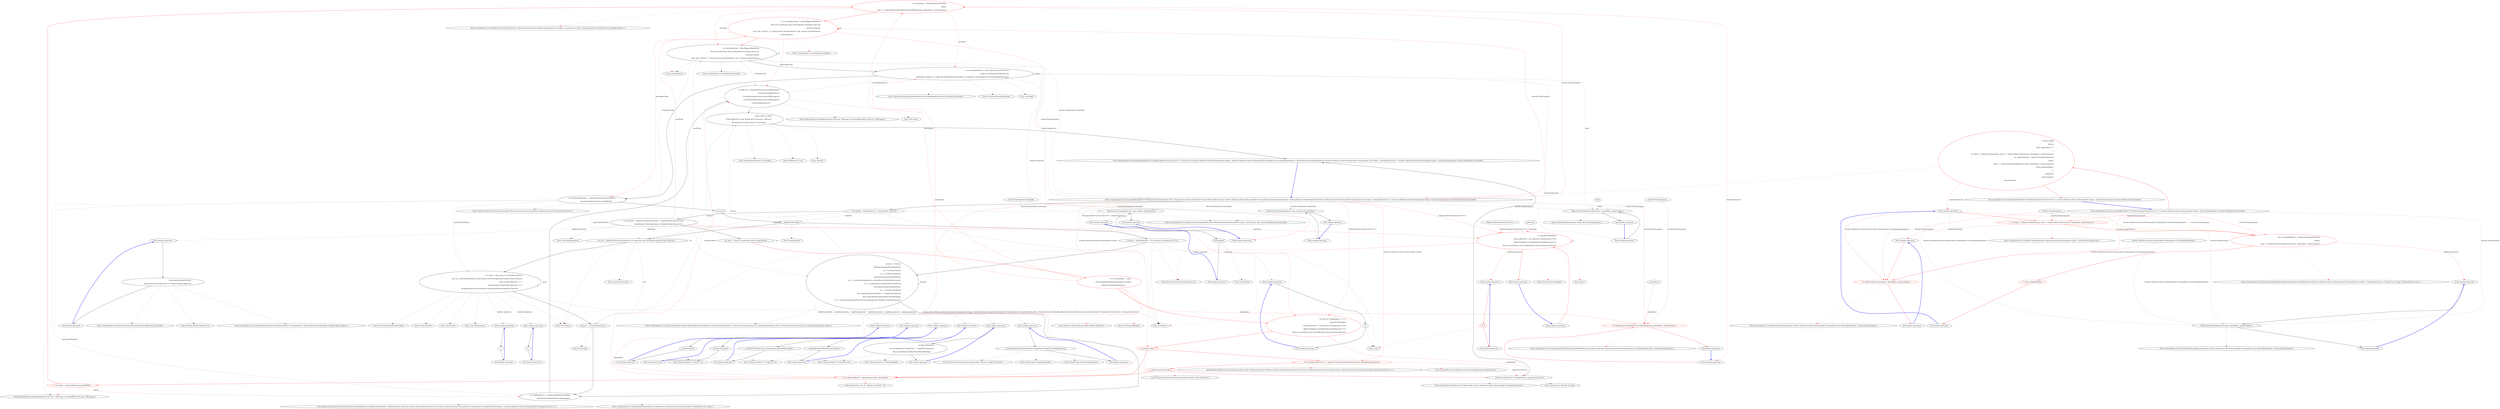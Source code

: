 digraph  {
m1_57 [cluster="CommandLine.Core.TokenPartitioner.Partition(System.Collections.Generic.IEnumerable<CommandLine.Core.Token>, System.Func<string, CSharpx.Maybe<CommandLine.Core.TypeDescriptor>>)", file="Program.cs", label="Entry CommandLine.Core.TokenPartitioner.Partition(System.Collections.Generic.IEnumerable<CommandLine.Core.Token>, System.Func<string, CSharpx.Maybe<CommandLine.Core.TypeDescriptor>>)", span="12-12"];
m1_48 [cluster="Unk.ThrowingValidate", file="Program.cs", label="Entry Unk.ThrowingValidate", span=""];
m1_67 [cluster="T.SetProperties<T>(System.Collections.Generic.IEnumerable<CommandLine.Core.SpecificationProperty>, System.Func<CommandLine.Core.SpecificationProperty, bool>, System.Func<CommandLine.Core.SpecificationProperty, object>)", file="Program.cs", label="Entry T.SetProperties<T>(System.Collections.Generic.IEnumerable<CommandLine.Core.SpecificationProperty>, System.Func<CommandLine.Core.SpecificationProperty, bool>, System.Func<CommandLine.Core.SpecificationProperty, object>)", span="71-71"];
m1_80 [cluster="NotParsed<T>.cstr", file="Program.cs", label="Entry NotParsed<T>.cstr", span=""];
m1_115 [cluster="string.MatchName(string, string, System.StringComparer)", file="Program.cs", label="Entry string.MatchName(string, string, System.StringComparer)", span="8-8"];
m1_53 [cluster="CommandLine.NotParsed<T>.NotParsed(T, System.Collections.Generic.IEnumerable<CommandLine.Error>)", file="Program.cs", label="Entry CommandLine.NotParsed<T>.NotParsed(T, System.Collections.Generic.IEnumerable<CommandLine.Error>)", span="142-142"];
m1_3 [cluster="CommandLine.Core.InstanceBuilder.Build<T>(CSharpx.Maybe<System.Func<T>>, System.Func<System.Collections.Generic.IEnumerable<string>, System.Collections.Generic.IEnumerable<CommandLine.Core.OptionSpecification>, RailwaySharp.ErrorHandling.Result<System.Collections.Generic.IEnumerable<CommandLine.Core.Token>, CommandLine.Error>>, System.Collections.Generic.IEnumerable<string>, System.StringComparer, System.Globalization.CultureInfo)", file="Program.cs", label="Entry CommandLine.Core.InstanceBuilder.Build<T>(CSharpx.Maybe<System.Func<T>>, System.Func<System.Collections.Generic.IEnumerable<string>, System.Collections.Generic.IEnumerable<CommandLine.Core.OptionSpecification>, RailwaySharp.ErrorHandling.Result<System.Collections.Generic.IEnumerable<CommandLine.Core.Token>, CommandLine.Error>>, System.Collections.Generic.IEnumerable<string>, System.StringComparer, System.Globalization.CultureInfo)", span="35-35"];
m1_19 [cluster="CommandLine.Core.InstanceBuilder.Build<T>(CSharpx.Maybe<System.Func<T>>, System.Func<System.Collections.Generic.IEnumerable<string>, System.Collections.Generic.IEnumerable<CommandLine.Core.OptionSpecification>, RailwaySharp.ErrorHandling.Result<System.Collections.Generic.IEnumerable<CommandLine.Core.Token>, CommandLine.Error>>, System.Collections.Generic.IEnumerable<string>, System.StringComparer, System.Globalization.CultureInfo)", file="Program.cs", label="var typeInfo = factory.Return(f => f().GetType(), typeof(T))", span="42-42"];
m1_23 [cluster="CommandLine.Core.InstanceBuilder.Build<T>(CSharpx.Maybe<System.Func<T>>, System.Func<System.Collections.Generic.IEnumerable<string>, System.Collections.Generic.IEnumerable<CommandLine.Core.OptionSpecification>, RailwaySharp.ErrorHandling.Result<System.Collections.Generic.IEnumerable<CommandLine.Core.Token>, CommandLine.Error>>, System.Collections.Generic.IEnumerable<string>, System.StringComparer, System.Globalization.CultureInfo)", color=red, community=0, file="Program.cs", label="14: Func<T> makeDefault = () =>\r\n                typeof(T).IsMutable()\r\n                    ? factory.Return(f => f(), Activator.CreateInstance<T>())\r\n                    : ReflectionHelper.CreateDefaultImmutableInstance<T>(\r\n                        (from p in specProps select p.Specification.ConversionType).ToArray())", span="53-57"];
m1_24 [cluster="CommandLine.Core.InstanceBuilder.Build<T>(CSharpx.Maybe<System.Func<T>>, System.Func<System.Collections.Generic.IEnumerable<string>, System.Collections.Generic.IEnumerable<CommandLine.Core.OptionSpecification>, RailwaySharp.ErrorHandling.Result<System.Collections.Generic.IEnumerable<CommandLine.Core.Token>, CommandLine.Error>>, System.Collections.Generic.IEnumerable<string>, System.StringComparer, System.Globalization.CultureInfo)", color=red, community=0, file="Program.cs", label="2: arguments.Any()", span="59-59"];
m1_25 [cluster="CommandLine.Core.InstanceBuilder.Build<T>(CSharpx.Maybe<System.Func<T>>, System.Func<System.Collections.Generic.IEnumerable<string>, System.Collections.Generic.IEnumerable<CommandLine.Core.OptionSpecification>, RailwaySharp.ErrorHandling.Result<System.Collections.Generic.IEnumerable<CommandLine.Core.Token>, CommandLine.Error>>, System.Collections.Generic.IEnumerable<string>, System.StringComparer, System.Globalization.CultureInfo)", color=red, community=0, file="Program.cs", label="19: var preprocessorErrors = arguments.Preprocess(PreprocessorGuards.Lookup(nameComparer))", span="61-61"];
m1_28 [cluster="CommandLine.Core.InstanceBuilder.Build<T>(CSharpx.Maybe<System.Func<T>>, System.Func<System.Collections.Generic.IEnumerable<string>, System.Collections.Generic.IEnumerable<CommandLine.Core.OptionSpecification>, RailwaySharp.ErrorHandling.Result<System.Collections.Generic.IEnumerable<CommandLine.Core.Token>, CommandLine.Error>>, System.Collections.Generic.IEnumerable<string>, System.StringComparer, System.Globalization.CultureInfo)", color=red, community=0, file="Program.cs", label="2: var tokenizerResult = tokenizer(arguments, optionSpecs)", span="68-68"];
m1_30 [cluster="CommandLine.Core.InstanceBuilder.Build<T>(CSharpx.Maybe<System.Func<T>>, System.Func<System.Collections.Generic.IEnumerable<string>, System.Collections.Generic.IEnumerable<CommandLine.Core.OptionSpecification>, RailwaySharp.ErrorHandling.Result<System.Collections.Generic.IEnumerable<CommandLine.Core.Token>, CommandLine.Error>>, System.Collections.Generic.IEnumerable<string>, System.StringComparer, System.Globalization.CultureInfo)", color=red, community=0, file="Program.cs", label="5: var partitions = TokenPartitioner.Partition(\r\n                tokens,\r\n                name => TypeLookup.FindTypeDescriptorAndSibling(name, optionSpecs, nameComparer))", span="72-74"];
m1_31 [cluster="CommandLine.Core.InstanceBuilder.Build<T>(CSharpx.Maybe<System.Func<T>>, System.Func<System.Collections.Generic.IEnumerable<string>, System.Collections.Generic.IEnumerable<CommandLine.Core.OptionSpecification>, RailwaySharp.ErrorHandling.Result<System.Collections.Generic.IEnumerable<CommandLine.Core.Token>, CommandLine.Error>>, System.Collections.Generic.IEnumerable<string>, System.StringComparer, System.Globalization.CultureInfo)", color=red, community=0, file="Program.cs", label="2: var optionSpecProps = OptionMapper.MapValues(\r\n                (from pt in specProps where pt.Specification.IsOption() select pt),\r\n                partitions.Options,\r\n                (vals, type, isScalar) => TypeConverter.ChangeType(vals, type, isScalar, parsingCulture),\r\n                nameComparer)", span="76-80"];
m1_32 [cluster="CommandLine.Core.InstanceBuilder.Build<T>(CSharpx.Maybe<System.Func<T>>, System.Func<System.Collections.Generic.IEnumerable<string>, System.Collections.Generic.IEnumerable<CommandLine.Core.OptionSpecification>, RailwaySharp.ErrorHandling.Result<System.Collections.Generic.IEnumerable<CommandLine.Core.Token>, CommandLine.Error>>, System.Collections.Generic.IEnumerable<string>, System.StringComparer, System.Globalization.CultureInfo)", file="Program.cs", label="var valueSpecProps = ValueMapper.MapValues(\r\n                (from pt in specProps where pt.Specification.IsValue() select pt),\r\n                    partitions.Values,\r\n                (vals, type, isScalar) => TypeConverter.ChangeType(vals, type, isScalar, parsingCulture))", span="82-85"];
m1_33 [cluster="CommandLine.Core.InstanceBuilder.Build<T>(CSharpx.Maybe<System.Func<T>>, System.Func<System.Collections.Generic.IEnumerable<string>, System.Collections.Generic.IEnumerable<CommandLine.Core.OptionSpecification>, RailwaySharp.ErrorHandling.Result<System.Collections.Generic.IEnumerable<CommandLine.Core.Token>, CommandLine.Error>>, System.Collections.Generic.IEnumerable<string>, System.StringComparer, System.Globalization.CultureInfo)", file="Program.cs", label="var missingValueErrors = from token in partitions.Errors\r\n                                     select new MissingValueOptionError(\r\n                                         optionSpecs.Single(o => token.Text.MatchName(o.ShortName, o.LongName, nameComparer)).FromOptionSpecification())", span="87-89"];
m1_37 [cluster="CommandLine.Core.InstanceBuilder.Build<T>(CSharpx.Maybe<System.Func<T>>, System.Func<System.Collections.Generic.IEnumerable<string>, System.Collections.Generic.IEnumerable<CommandLine.Core.OptionSpecification>, RailwaySharp.ErrorHandling.Result<System.Collections.Generic.IEnumerable<CommandLine.Core.Token>, CommandLine.Error>>, System.Collections.Generic.IEnumerable<string>, System.StringComparer, System.Globalization.CultureInfo)", file="Program.cs", label="instance = factory.Return(f => f(), Activator.CreateInstance<T>())", span="97-97"];
m1_20 [cluster="CommandLine.Core.InstanceBuilder.Build<T>(CSharpx.Maybe<System.Func<T>>, System.Func<System.Collections.Generic.IEnumerable<string>, System.Collections.Generic.IEnumerable<CommandLine.Core.OptionSpecification>, RailwaySharp.ErrorHandling.Result<System.Collections.Generic.IEnumerable<CommandLine.Core.Token>, CommandLine.Error>>, System.Collections.Generic.IEnumerable<string>, System.StringComparer, System.Globalization.CultureInfo)", file="Program.cs", label="var specProps = typeInfo.GetSpecifications(pi => SpecificationProperty.Create(\r\n                    Specification.FromProperty(pi), pi, Maybe.Nothing<object>()))", span="44-45"];
m1_36 [cluster="CommandLine.Core.InstanceBuilder.Build<T>(CSharpx.Maybe<System.Func<T>>, System.Func<System.Collections.Generic.IEnumerable<string>, System.Collections.Generic.IEnumerable<CommandLine.Core.OptionSpecification>, RailwaySharp.ErrorHandling.Result<System.Collections.Generic.IEnumerable<CommandLine.Core.Token>, CommandLine.Error>>, System.Collections.Generic.IEnumerable<string>, System.StringComparer, System.Globalization.CultureInfo)", file="Program.cs", label="typeInfo.IsMutable()", span="95-95"];
m1_39 [cluster="CommandLine.Core.InstanceBuilder.Build<T>(CSharpx.Maybe<System.Func<T>>, System.Func<System.Collections.Generic.IEnumerable<string>, System.Collections.Generic.IEnumerable<CommandLine.Core.OptionSpecification>, RailwaySharp.ErrorHandling.Result<System.Collections.Generic.IEnumerable<CommandLine.Core.Token>, CommandLine.Error>>, System.Collections.Generic.IEnumerable<string>, System.StringComparer, System.Globalization.CultureInfo)", file="Program.cs", label="var ctor = typeInfo.GetConstructor((from sp in specProps select sp.Property.PropertyType).ToArray())", span="113-113"];
m1_21 [cluster="CommandLine.Core.InstanceBuilder.Build<T>(CSharpx.Maybe<System.Func<T>>, System.Func<System.Collections.Generic.IEnumerable<string>, System.Collections.Generic.IEnumerable<CommandLine.Core.OptionSpecification>, RailwaySharp.ErrorHandling.Result<System.Collections.Generic.IEnumerable<CommandLine.Core.Token>, CommandLine.Error>>, System.Collections.Generic.IEnumerable<string>, System.StringComparer, System.Globalization.CultureInfo)", file="Program.cs", label="var specs = from pt in specProps select pt.Specification", span="47-47"];
m1_22 [cluster="CommandLine.Core.InstanceBuilder.Build<T>(CSharpx.Maybe<System.Func<T>>, System.Func<System.Collections.Generic.IEnumerable<string>, System.Collections.Generic.IEnumerable<CommandLine.Core.OptionSpecification>, RailwaySharp.ErrorHandling.Result<System.Collections.Generic.IEnumerable<CommandLine.Core.Token>, CommandLine.Error>>, System.Collections.Generic.IEnumerable<string>, System.StringComparer, System.Globalization.CultureInfo)", color=red, community=0, file="Program.cs", label="0: var optionSpecs = specs\r\n                .ThrowingValidate(SpecificationGuards.Lookup)\r\n                .OfType<OptionSpecification>()", span="49-51"];
m1_27 [cluster="CommandLine.Core.InstanceBuilder.Build<T>(CSharpx.Maybe<System.Func<T>>, System.Func<System.Collections.Generic.IEnumerable<string>, System.Collections.Generic.IEnumerable<CommandLine.Core.OptionSpecification>, RailwaySharp.ErrorHandling.Result<System.Collections.Generic.IEnumerable<CommandLine.Core.Token>, CommandLine.Error>>, System.Collections.Generic.IEnumerable<string>, System.StringComparer, System.Globalization.CultureInfo)", file="Program.cs", label="return new NotParsed<T>(makeDefault(), preprocessorErrors);", span="64-64"];
m1_26 [cluster="CommandLine.Core.InstanceBuilder.Build<T>(CSharpx.Maybe<System.Func<T>>, System.Func<System.Collections.Generic.IEnumerable<string>, System.Collections.Generic.IEnumerable<CommandLine.Core.OptionSpecification>, RailwaySharp.ErrorHandling.Result<System.Collections.Generic.IEnumerable<CommandLine.Core.Token>, CommandLine.Error>>, System.Collections.Generic.IEnumerable<string>, System.StringComparer, System.Globalization.CultureInfo)", color=red, community=0, file="Program.cs", label="2: preprocessorErrors.Any()", span="62-62"];
m1_29 [cluster="CommandLine.Core.InstanceBuilder.Build<T>(CSharpx.Maybe<System.Func<T>>, System.Func<System.Collections.Generic.IEnumerable<string>, System.Collections.Generic.IEnumerable<CommandLine.Core.OptionSpecification>, RailwaySharp.ErrorHandling.Result<System.Collections.Generic.IEnumerable<CommandLine.Core.Token>, CommandLine.Error>>, System.Collections.Generic.IEnumerable<string>, System.StringComparer, System.Globalization.CultureInfo)", color=red, community=0, file="Program.cs", label="3: var tokens = tokenizerResult.SucceededWith()", span="70-70"];
m1_43 [cluster="CommandLine.Core.InstanceBuilder.Build<T>(CSharpx.Maybe<System.Func<T>>, System.Func<System.Collections.Generic.IEnumerable<string>, System.Collections.Generic.IEnumerable<CommandLine.Core.OptionSpecification>, RailwaySharp.ErrorHandling.Result<System.Collections.Generic.IEnumerable<CommandLine.Core.Token>, CommandLine.Error>>, System.Collections.Generic.IEnumerable<string>, System.StringComparer, System.Globalization.CultureInfo)", file="Program.cs", label="var allErrors = tokenizerResult.SuccessfulMessages()\r\n                .Concat(missingValueErrors)\r\n                .Concat(optionSpecProps.SuccessfulMessages())\r\n                .Concat(valueSpecProps.SuccessfulMessages())\r\n                .Concat(validationErrors)", span="125-129"];
m1_42 [cluster="CommandLine.Core.InstanceBuilder.Build<T>(CSharpx.Maybe<System.Func<T>>, System.Func<System.Collections.Generic.IEnumerable<string>, System.Collections.Generic.IEnumerable<CommandLine.Core.OptionSpecification>, RailwaySharp.ErrorHandling.Result<System.Collections.Generic.IEnumerable<CommandLine.Core.Token>, CommandLine.Error>>, System.Collections.Generic.IEnumerable<string>, System.StringComparer, System.Globalization.CultureInfo)", file="Program.cs", label="var validationErrors = specPropsWithValue.Validate(\r\n                SpecificationPropertyRules.Lookup(tokens))", span="122-123"];
m1_34 [cluster="CommandLine.Core.InstanceBuilder.Build<T>(CSharpx.Maybe<System.Func<T>>, System.Func<System.Collections.Generic.IEnumerable<string>, System.Collections.Generic.IEnumerable<CommandLine.Core.OptionSpecification>, RailwaySharp.ErrorHandling.Result<System.Collections.Generic.IEnumerable<CommandLine.Core.Token>, CommandLine.Error>>, System.Collections.Generic.IEnumerable<string>, System.StringComparer, System.Globalization.CultureInfo)", file="Program.cs", label="var specPropsWithValue = optionSpecProps.SucceededWith()\r\n                .Concat(valueSpecProps.SucceededWith())", span="91-92"];
m1_35 [cluster="CommandLine.Core.InstanceBuilder.Build<T>(CSharpx.Maybe<System.Func<T>>, System.Func<System.Collections.Generic.IEnumerable<string>, System.Collections.Generic.IEnumerable<CommandLine.Core.OptionSpecification>, RailwaySharp.ErrorHandling.Result<System.Collections.Generic.IEnumerable<CommandLine.Core.Token>, CommandLine.Error>>, System.Collections.Generic.IEnumerable<string>, System.StringComparer, System.Globalization.CultureInfo)", file="Program.cs", label="T instance", span="94-94"];
m1_38 [cluster="CommandLine.Core.InstanceBuilder.Build<T>(CSharpx.Maybe<System.Func<T>>, System.Func<System.Collections.Generic.IEnumerable<string>, System.Collections.Generic.IEnumerable<CommandLine.Core.OptionSpecification>, RailwaySharp.ErrorHandling.Result<System.Collections.Generic.IEnumerable<CommandLine.Core.Token>, CommandLine.Error>>, System.Collections.Generic.IEnumerable<string>, System.StringComparer, System.Globalization.CultureInfo)", file="Program.cs", label="instance = instance\r\n                    .SetProperties(specPropsWithValue,\r\n                        sp => sp.Value.IsJust(),\r\n                        sp => sp.Value.FromJust())\r\n                    .SetProperties(specPropsWithValue,\r\n                        sp => sp.Value.IsNothing() && sp.Specification.DefaultValue.IsJust(),\r\n                        sp => sp.Specification.DefaultValue.FromJust())\r\n                    .SetProperties(specPropsWithValue,\r\n                        sp => sp.Value.IsNothing()\r\n                            && sp.Specification.TargetType == TargetType.Sequence\r\n                            && sp.Specification.DefaultValue.MatchNothing(),\r\n                        sp => sp.Property.PropertyType.GetGenericArguments().Single().CreateEmptyArray())", span="98-109"];
m1_40 [cluster="CommandLine.Core.InstanceBuilder.Build<T>(CSharpx.Maybe<System.Func<T>>, System.Func<System.Collections.Generic.IEnumerable<string>, System.Collections.Generic.IEnumerable<CommandLine.Core.OptionSpecification>, RailwaySharp.ErrorHandling.Result<System.Collections.Generic.IEnumerable<CommandLine.Core.Token>, CommandLine.Error>>, System.Collections.Generic.IEnumerable<string>, System.StringComparer, System.Globalization.CultureInfo)", file="Program.cs", label="var values = (from prms in ctor.GetParameters()\r\n                              join sp in specPropsWithValue on prms.Name.ToLower() equals sp.Property.Name.ToLower()\r\n                              select sp.Value.Return(v => v,\r\n                                    sp.Specification.DefaultValue.Return(d => d,\r\n                                        sp.Specification.ConversionType.CreateDefaultForImmutable()))).ToArray()", span="114-118"];
m1_41 [cluster="CommandLine.Core.InstanceBuilder.Build<T>(CSharpx.Maybe<System.Func<T>>, System.Func<System.Collections.Generic.IEnumerable<string>, System.Collections.Generic.IEnumerable<CommandLine.Core.OptionSpecification>, RailwaySharp.ErrorHandling.Result<System.Collections.Generic.IEnumerable<CommandLine.Core.Token>, CommandLine.Error>>, System.Collections.Generic.IEnumerable<string>, System.StringComparer, System.Globalization.CultureInfo)", file="Program.cs", label="instance = (T)ctor.Invoke(values)", span="119-119"];
m1_44 [cluster="CommandLine.Core.InstanceBuilder.Build<T>(CSharpx.Maybe<System.Func<T>>, System.Func<System.Collections.Generic.IEnumerable<string>, System.Collections.Generic.IEnumerable<CommandLine.Core.OptionSpecification>, RailwaySharp.ErrorHandling.Result<System.Collections.Generic.IEnumerable<CommandLine.Core.Token>, CommandLine.Error>>, System.Collections.Generic.IEnumerable<string>, System.StringComparer, System.Globalization.CultureInfo)", file="Program.cs", label="return allErrors.Any()\r\n                ? (ParserResult<T>)new NotParsed<T>(instance, allErrors)\r\n                : (ParserResult<T>)new Parsed<T>(instance);", span="131-133"];
m1_45 [cluster="CommandLine.Core.InstanceBuilder.Build<T>(CSharpx.Maybe<System.Func<T>>, System.Func<System.Collections.Generic.IEnumerable<string>, System.Collections.Generic.IEnumerable<CommandLine.Core.OptionSpecification>, RailwaySharp.ErrorHandling.Result<System.Collections.Generic.IEnumerable<CommandLine.Core.Token>, CommandLine.Error>>, System.Collections.Generic.IEnumerable<string>, System.StringComparer, System.Globalization.CultureInfo)", file="Program.cs", label="Exit CommandLine.Core.InstanceBuilder.Build<T>(CSharpx.Maybe<System.Func<T>>, System.Func<System.Collections.Generic.IEnumerable<string>, System.Collections.Generic.IEnumerable<CommandLine.Core.OptionSpecification>, RailwaySharp.ErrorHandling.Result<System.Collections.Generic.IEnumerable<CommandLine.Core.Token>, CommandLine.Error>>, System.Collections.Generic.IEnumerable<string>, System.StringComparer, System.Globalization.CultureInfo)", span="35-35"];
m1_86 [cluster="Unk.GetType", file="Program.cs", label="Entry Unk.GetType", span=""];
m1_70 [cluster="Unk.GetParameters", file="Program.cs", label="Entry Unk.GetParameters", span=""];
m1_108 [cluster="CommandLine.Core.TypeConverter.ChangeType(System.Collections.Generic.IEnumerable<string>, System.Type, bool, System.Globalization.CultureInfo)", file="Program.cs", label="Entry CommandLine.Core.TypeConverter.ChangeType(System.Collections.Generic.IEnumerable<string>, System.Type, bool, System.Globalization.CultureInfo)", span="13-13"];
m1_10 [cluster="CommandLine.Core.Tokenizer.ExplodeOptionList(RailwaySharp.ErrorHandling.Result<System.Collections.Generic.IEnumerable<CommandLine.Core.Token>, CommandLine.Error>, System.Func<string, CSharpx.Maybe<char>>)", file="Program.cs", label="Entry CommandLine.Core.Tokenizer.ExplodeOptionList(RailwaySharp.ErrorHandling.Result<System.Collections.Generic.IEnumerable<CommandLine.Core.Token>, CommandLine.Error>, System.Func<string, CSharpx.Maybe<char>>)", span="46-46"];
m1_97 [cluster="Unk.>", file="Program.cs", label="Entry Unk.>", span=""];
m1_79 [cluster="Unk.Any", file="Program.cs", label="Entry Unk.Any", span=""];
m1_18 [cluster="CommandLine.Core.NameLookup.HavingSeparator(string, System.Collections.Generic.IEnumerable<CommandLine.Core.OptionSpecification>, System.StringComparer)", file="Program.cs", label="Entry CommandLine.Core.NameLookup.HavingSeparator(string, System.Collections.Generic.IEnumerable<CommandLine.Core.OptionSpecification>, System.StringComparer)", span="16-16"];
m1_60 [cluster="CommandLine.Core.Specification.IsValue()", file="Program.cs", label="Entry CommandLine.Core.Specification.IsValue()", span="15-15"];
m1_76 [cluster="System.Collections.Generic.IEnumerable<CommandLine.Core.SpecificationProperty>.Validate(System.Collections.Generic.IEnumerable<System.Func<System.Collections.Generic.IEnumerable<CommandLine.Core.SpecificationProperty>, System.Collections.Generic.IEnumerable<CommandLine.Error>>>)", file="Program.cs", label="Entry System.Collections.Generic.IEnumerable<CommandLine.Core.SpecificationProperty>.Validate(System.Collections.Generic.IEnumerable<System.Func<System.Collections.Generic.IEnumerable<CommandLine.Core.SpecificationProperty>, System.Collections.Generic.IEnumerable<CommandLine.Error>>>)", span="40-40"];
m1_14 [cluster="CommandLine.Core.NameLookup.Contains(string, System.Collections.Generic.IEnumerable<CommandLine.Core.OptionSpecification>, System.StringComparer)", file="Program.cs", label="Entry CommandLine.Core.NameLookup.Contains(string, System.Collections.Generic.IEnumerable<CommandLine.Core.OptionSpecification>, System.StringComparer)", span="11-11"];
m1_69 [cluster="Unk.GetConstructor", file="Program.cs", label="Entry Unk.GetConstructor", span=""];
m1_62 [cluster="Unk.Single", file="Program.cs", label="Entry Unk.Single", span=""];
m1_74 [cluster="Unk.Invoke", file="Program.cs", label="Entry Unk.Invoke", span=""];
m1_50 [cluster="System.Collections.Generic.IEnumerable<TSource>.Any<TSource>()", file="Program.cs", label="Entry System.Collections.Generic.IEnumerable<TSource>.Any<TSource>()", span="0-0"];
m1_54 [cluster="System.Func<TResult>.Invoke()", file="Program.cs", label="Entry System.Func<TResult>.Invoke()", span="0-0"];
m1_75 [cluster="CommandLine.Core.SpecificationPropertyRules.Lookup(System.Collections.Generic.IEnumerable<CommandLine.Core.Token>)", file="Program.cs", label="Entry CommandLine.Core.SpecificationPropertyRules.Lookup(System.Collections.Generic.IEnumerable<CommandLine.Core.Token>)", span="12-12"];
m1_98 [cluster="lambda expression", file="Program.cs", label="Entry lambda expression", span="55-55"];
m1_5 [cluster="lambda expression", color=red, community=0, file="Program.cs", label="1: var tokens = Tokenizer.Tokenize(args, name => NameLookup.Contains(name, optionSpecs, nameComparer))", span="24-24"];
m1_12 [cluster="lambda expression", color=red, community=0, file="Program.cs", label="13: NameLookup.Contains(name, optionSpecs, nameComparer)", span="24-24"];
m1_6 [cluster="lambda expression", color=red, community=0, file="Program.cs", label="20: var explodedTokens = Tokenizer.ExplodeOptionList(\r\n                            tokens,\r\n                            name => NameLookup.HavingSeparator(name, optionSpecs, nameComparer))", span="25-27"];
m1_16 [cluster="lambda expression", file="Program.cs", label="NameLookup.HavingSeparator(name, optionSpecs, nameComparer)", span="27-27"];
m1_4 [cluster="lambda expression", file="Program.cs", label="Entry lambda expression", span="22-29"];
m1_11 [cluster="lambda expression", file="Program.cs", label="Entry lambda expression", span="24-24"];
m1_7 [cluster="lambda expression", color=red, community=0, file="Program.cs", label="1: return explodedTokens;", span="28-28"];
m1_15 [cluster="lambda expression", file="Program.cs", label="Entry lambda expression", span="27-27"];
m1_8 [cluster="lambda expression", file="Program.cs", label="Exit lambda expression", span="22-29"];
m1_13 [cluster="lambda expression", file="Program.cs", label="Exit lambda expression", span="24-24"];
m1_17 [cluster="lambda expression", file="Program.cs", label="Exit lambda expression", span="27-27"];
m1_94 [cluster="lambda expression", color=red, community=0, file="Program.cs", label="11: typeof(T).IsMutable()\r\n                    ? factory.Return(f => f(), Activator.CreateInstance<T>())\r\n                    : ReflectionHelper.CreateDefaultImmutableInstance<T>(\r\n                        (from p in specProps select p.Specification.ConversionType).ToArray())", span="54-57"];
m1_102 [cluster="lambda expression", color=red, community=0, file="Program.cs", label="14: TypeLookup.FindTypeDescriptorAndSibling(name, optionSpecs, nameComparer)", span="74-74"];
m1_106 [cluster="lambda expression", file="Program.cs", label="TypeConverter.ChangeType(vals, type, isScalar, parsingCulture)", span="79-79"];
m1_110 [cluster="lambda expression", file="Program.cs", label="TypeConverter.ChangeType(vals, type, isScalar, parsingCulture)", span="85-85"];
m1_113 [cluster="lambda expression", file="Program.cs", label="token.Text.MatchName(o.ShortName, o.LongName, nameComparer)", span="89-89"];
m1_82 [cluster="lambda expression", file="Program.cs", label="Entry lambda expression", span="42-42"];
m1_87 [cluster="lambda expression", file="Program.cs", label="Entry lambda expression", span="44-45"];
m1_101 [cluster="lambda expression", file="Program.cs", label="Entry lambda expression", span="74-74"];
m1_105 [cluster="lambda expression", file="Program.cs", label="Entry lambda expression", span="79-79"];
m1_109 [cluster="lambda expression", file="Program.cs", label="Entry lambda expression", span="85-85"];
m1_112 [cluster="lambda expression", file="Program.cs", label="Entry lambda expression", span="89-89"];
m1_116 [cluster="lambda expression", file="Program.cs", label="Entry lambda expression", span="97-97"];
m1_144 [cluster="lambda expression", file="Program.cs", label="Entry lambda expression", span="116-116"];
m1_147 [cluster="lambda expression", file="Program.cs", label="Entry lambda expression", span="117-117"];
m1_119 [cluster="lambda expression", file="Program.cs", label="Entry lambda expression", span="100-100"];
m1_123 [cluster="lambda expression", file="Program.cs", label="Entry lambda expression", span="101-101"];
m1_127 [cluster="lambda expression", file="Program.cs", label="Entry lambda expression", span="103-103"];
m1_131 [cluster="lambda expression", file="Program.cs", label="Entry lambda expression", span="104-104"];
m1_134 [cluster="lambda expression", file="Program.cs", label="Entry lambda expression", span="106-108"];
m1_138 [cluster="lambda expression", file="Program.cs", label="Entry lambda expression", span="109-109"];
m1_83 [cluster="lambda expression", file="Program.cs", label="f().GetType()", span="42-42"];
m1_84 [cluster="lambda expression", file="Program.cs", label="Exit lambda expression", span="42-42"];
m1_88 [cluster="lambda expression", file="Program.cs", label="SpecificationProperty.Create(\r\n                    Specification.FromProperty(pi), pi, Maybe.Nothing<object>())", span="44-45"];
m1_89 [cluster="lambda expression", file="Program.cs", label="Exit lambda expression", span="44-45"];
m1_93 [cluster="lambda expression", file="Program.cs", label="Entry lambda expression", span="53-57"];
m1_95 [cluster="lambda expression", file="Program.cs", label="Exit lambda expression", span="53-57"];
m1_99 [cluster="lambda expression", color=red, community=0, file="Program.cs", label="13: f()", span="55-55"];
m1_100 [cluster="lambda expression", file="Program.cs", label="Exit lambda expression", span="55-55"];
m1_103 [cluster="lambda expression", file="Program.cs", label="Exit lambda expression", span="74-74"];
m1_107 [cluster="lambda expression", file="Program.cs", label="Exit lambda expression", span="79-79"];
m1_111 [cluster="lambda expression", file="Program.cs", label="Exit lambda expression", span="85-85"];
m1_114 [cluster="lambda expression", file="Program.cs", label="Exit lambda expression", span="89-89"];
m1_117 [cluster="lambda expression", file="Program.cs", label="f()", span="97-97"];
m1_118 [cluster="lambda expression", file="Program.cs", label="Exit lambda expression", span="97-97"];
m1_120 [cluster="lambda expression", file="Program.cs", label="sp.Value.IsJust()", span="100-100"];
m1_121 [cluster="lambda expression", file="Program.cs", label="Exit lambda expression", span="100-100"];
m1_124 [cluster="lambda expression", file="Program.cs", label="sp.Value.FromJust()", span="101-101"];
m1_125 [cluster="lambda expression", file="Program.cs", label="Exit lambda expression", span="101-101"];
m1_128 [cluster="lambda expression", file="Program.cs", label="sp.Value.IsNothing() && sp.Specification.DefaultValue.IsJust()", span="103-103"];
m1_129 [cluster="lambda expression", file="Program.cs", label="Exit lambda expression", span="103-103"];
m1_132 [cluster="lambda expression", file="Program.cs", label="sp.Specification.DefaultValue.FromJust()", span="104-104"];
m1_133 [cluster="lambda expression", file="Program.cs", label="Exit lambda expression", span="104-104"];
m1_135 [cluster="lambda expression", file="Program.cs", label="sp.Value.IsNothing()\r\n                            && sp.Specification.TargetType == TargetType.Sequence\r\n                            && sp.Specification.DefaultValue.MatchNothing()", span="106-108"];
m1_136 [cluster="lambda expression", file="Program.cs", label="Exit lambda expression", span="106-108"];
m1_139 [cluster="lambda expression", file="Program.cs", label="sp.Property.PropertyType.GetGenericArguments().Single().CreateEmptyArray()", span="109-109"];
m1_140 [cluster="lambda expression", file="Program.cs", label="Exit lambda expression", span="109-109"];
m1_145 [cluster="lambda expression", file="Program.cs", label=v, span="116-116"];
m1_146 [cluster="lambda expression", file="Program.cs", label="Exit lambda expression", span="116-116"];
m1_148 [cluster="lambda expression", file="Program.cs", label=d, span="117-117"];
m1_149 [cluster="lambda expression", file="Program.cs", label="Exit lambda expression", span="117-117"];
m1_52 [cluster="System.Collections.Generic.IEnumerable<string>.Preprocess(System.Collections.Generic.IEnumerable<System.Func<System.Collections.Generic.IEnumerable<string>, System.Collections.Generic.IEnumerable<CommandLine.Error>>>)", file="Program.cs", label="Entry System.Collections.Generic.IEnumerable<string>.Preprocess(System.Collections.Generic.IEnumerable<System.Func<System.Collections.Generic.IEnumerable<string>, System.Collections.Generic.IEnumerable<CommandLine.Error>>>)", span="11-11"];
m1_61 [cluster="CommandLine.MissingValueOptionError.MissingValueOptionError(CommandLine.NameInfo)", file="Program.cs", label="Entry CommandLine.MissingValueOptionError.MissingValueOptionError(CommandLine.NameInfo)", span="269-269"];
m1_0 [cluster="CommandLine.Core.InstanceBuilder.Build<T>(CSharpx.Maybe<System.Func<T>>, System.Collections.Generic.IEnumerable<string>, System.StringComparer, System.Globalization.CultureInfo)", file="Program.cs", label="Entry CommandLine.Core.InstanceBuilder.Build<T>(CSharpx.Maybe<System.Func<T>>, System.Collections.Generic.IEnumerable<string>, System.StringComparer, System.Globalization.CultureInfo)", span="14-14"];
m1_1 [cluster="CommandLine.Core.InstanceBuilder.Build<T>(CSharpx.Maybe<System.Func<T>>, System.Collections.Generic.IEnumerable<string>, System.StringComparer, System.Globalization.CultureInfo)", color=red, community=0, file="Program.cs", label="9: return Build(\r\n                factory,\r\n                (args, optionSpecs) =>\r\n                    {\r\n                        var tokens = Tokenizer.Tokenize(args, name => NameLookup.Contains(name, optionSpecs, nameComparer));\r\n                        var explodedTokens = Tokenizer.ExplodeOptionList(\r\n                            tokens,\r\n                            name => NameLookup.HavingSeparator(name, optionSpecs, nameComparer));\r\n                        return explodedTokens;\r\n                    },\r\n                arguments,\r\n                nameComparer,\r\n                parsingCulture);", span="20-32"];
m1_2 [cluster="CommandLine.Core.InstanceBuilder.Build<T>(CSharpx.Maybe<System.Func<T>>, System.Collections.Generic.IEnumerable<string>, System.StringComparer, System.Globalization.CultureInfo)", file="Program.cs", label="Exit CommandLine.Core.InstanceBuilder.Build<T>(CSharpx.Maybe<System.Func<T>>, System.Collections.Generic.IEnumerable<string>, System.StringComparer, System.Globalization.CultureInfo)", span="14-14"];
m1_47 [cluster="Unk.GetSpecifications", file="Program.cs", label="Entry Unk.GetSpecifications", span=""];
m1_73 [cluster="Unk.CreateDefaultForImmutable", file="Program.cs", label="Entry Unk.CreateDefaultForImmutable", span=""];
m1_77 [cluster="RailwaySharp.ErrorHandling.Result<TSuccess, TMessage>.SuccessfulMessages<TSuccess, TMessage>()", file="Program.cs", label="Entry RailwaySharp.ErrorHandling.Result<TSuccess, TMessage>.SuccessfulMessages<TSuccess, TMessage>()", span="12-12"];
m1_78 [cluster="Unk.Concat", file="Program.cs", label="Entry Unk.Concat", span=""];
m1_81 [cluster="CommandLine.Parsed<T>.Parsed(T)", file="Program.cs", label="Entry CommandLine.Parsed<T>.Parsed(T)", span="72-72"];
m1_142 [cluster="System.Collections.Generic.IEnumerable<TSource>.Single<TSource>()", file="Program.cs", label="Entry System.Collections.Generic.IEnumerable<TSource>.Single<TSource>()", span="0-0"];
m1_143 [cluster="System.Type.CreateEmptyArray()", file="Program.cs", label="Entry System.Type.CreateEmptyArray()", span="114-114"];
m1_72 [cluster="string.ToLower()", file="Program.cs", label="Entry string.ToLower()", span="0-0"];
m1_141 [cluster="System.Type.GetGenericArguments()", file="Program.cs", label="Entry System.Type.GetGenericArguments()", span="0-0"];
m1_9 [cluster="CommandLine.Core.Tokenizer.Tokenize(System.Collections.Generic.IEnumerable<string>, System.Func<string, bool>)", file="Program.cs", label="Entry CommandLine.Core.Tokenizer.Tokenize(System.Collections.Generic.IEnumerable<string>, System.Func<string, bool>)", span="13-13"];
m1_46 [cluster="Unk.Return", file="Program.cs", label="Entry Unk.Return", span=""];
m1_90 [cluster="CommandLine.Core.Specification.FromProperty(System.Reflection.PropertyInfo)", file="Program.cs", label="Entry CommandLine.Core.Specification.FromProperty(System.Reflection.PropertyInfo)", span="105-105"];
m1_104 [cluster="CommandLine.Core.TypeLookup.FindTypeDescriptorAndSibling(string, System.Collections.Generic.IEnumerable<CommandLine.Core.OptionSpecification>, System.StringComparer)", file="Program.cs", label="Entry CommandLine.Core.TypeLookup.FindTypeDescriptorAndSibling(string, System.Collections.Generic.IEnumerable<CommandLine.Core.OptionSpecification>, System.StringComparer)", span="23-23"];
m1_85 [cluster="Unk.f", file="Program.cs", label="Entry Unk.f", span=""];
m1_66 [cluster="System.Activator.CreateInstance<T>()", file="Program.cs", label="Entry System.Activator.CreateInstance<T>()", span="0-0"];
m1_56 [cluster="RailwaySharp.ErrorHandling.Result<TSuccess, TMessage>.SucceededWith<TSuccess, TMessage>()", file="Program.cs", label="Entry RailwaySharp.ErrorHandling.Result<TSuccess, TMessage>.SucceededWith<TSuccess, TMessage>()", span="653-653"];
m1_58 [cluster="CommandLine.Core.Specification.IsOption()", file="Program.cs", label="Entry CommandLine.Core.Specification.IsOption()", span="10-10"];
m1_91 [cluster="CSharpx.Maybe.Nothing<T>()", file="Program.cs", label="Entry CSharpx.Maybe.Nothing<T>()", span="116-116"];
m1_126 [cluster="CSharpx.Maybe<T>.FromJust<T>()", file="Program.cs", label="Entry CSharpx.Maybe<T>.FromJust<T>()", span="342-342"];
m1_130 [cluster="CSharpx.Maybe<T>.IsNothing<T>()", file="Program.cs", label="Entry CSharpx.Maybe<T>.IsNothing<T>()", span="334-334"];
m1_137 [cluster="CSharpx.Maybe<T>.MatchNothing()", file="Program.cs", label="Entry CSharpx.Maybe<T>.MatchNothing()", span="57-57"];
m1_96 [cluster="System.Type.IsMutable()", file="Program.cs", label="Entry System.Type.IsMutable()", span="128-128"];
m1_92 [cluster="CommandLine.Core.SpecificationProperty.Create(CommandLine.Core.Specification, System.Reflection.PropertyInfo, CSharpx.Maybe<object>)", file="Program.cs", label="Entry CommandLine.Core.SpecificationProperty.Create(CommandLine.Core.Specification, System.Reflection.PropertyInfo, CSharpx.Maybe<object>)", span="21-21"];
m1_71 [cluster="Unk.ToLower", file="Program.cs", label="Entry Unk.ToLower", span=""];
m1_49 [cluster="System.Collections.IEnumerable.OfType<TResult>()", file="Program.cs", label="Entry System.Collections.IEnumerable.OfType<TResult>()", span="0-0"];
m1_51 [cluster="CommandLine.Core.PreprocessorGuards.Lookup(System.StringComparer)", file="Program.cs", label="Entry CommandLine.Core.PreprocessorGuards.Lookup(System.StringComparer)", span="11-11"];
m1_65 [cluster="Unk.IsMutable", file="Program.cs", label="Entry Unk.IsMutable", span=""];
m1_68 [cluster="Unk.ToArray", file="Program.cs", label="Entry Unk.ToArray", span=""];
m1_122 [cluster="CSharpx.Maybe<T>.IsJust<T>()", file="Program.cs", label="Entry CSharpx.Maybe<T>.IsJust<T>()", span="326-326"];
m1_63 [cluster="Unk.FromOptionSpecification", file="Program.cs", label="Entry Unk.FromOptionSpecification", span=""];
m1_55 [cluster="System.Func<T1, T2, TResult>.Invoke(T1, T2)", file="Program.cs", label="Entry System.Func<T1, T2, TResult>.Invoke(T1, T2)", span="0-0"];
m1_64 [cluster="System.Collections.Generic.IEnumerable<TSource>.Concat<TSource>(System.Collections.Generic.IEnumerable<TSource>)", file="Program.cs", label="Entry System.Collections.Generic.IEnumerable<TSource>.Concat<TSource>(System.Collections.Generic.IEnumerable<TSource>)", span="0-0"];
m1_59 [cluster="Unk.MapValues", file="Program.cs", label="Entry Unk.MapValues", span=""];
m1_150 [file="Program.cs", label="System.StringComparer", span=""];
m1_151 [file="Program.cs", label="System.Collections.Generic.IEnumerable<CommandLine.Core.OptionSpecification>", span=""];
m1_152 [file="Program.cs", label="CSharpx.Maybe<System.Func<T>>", span=""];
m1_153 [file="Program.cs", label=specProps, span=""];
m1_154 [file="Program.cs", label="System.StringComparer", span=""];
m1_155 [file="Program.cs", label=optionSpecs, span=""];
m1_156 [file="Program.cs", label="System.Globalization.CultureInfo", span=""];
m1_157 [file="Program.cs", label=token, span=""];
m1_3 -> m1_19  [key=0, style=solid];
m1_3 -> m1_23  [color=red, key=1, label="CSharpx.Maybe<System.Func<T>>", style=dashed];
m1_3 -> m1_94  [color=red, key=1, label="CSharpx.Maybe<System.Func<T>>", style=dashed];
m1_3 -> m1_24  [color=red, key=1, label="System.Collections.Generic.IEnumerable<string>", style=dashed];
m1_3 -> m1_25  [color=red, key=1, label="System.Collections.Generic.IEnumerable<string>", style=dashed];
m1_3 -> m1_28  [color=red, key=1, label="System.Func<System.Collections.Generic.IEnumerable<string>, System.Collections.Generic.IEnumerable<CommandLine.Core.OptionSpecification>, RailwaySharp.ErrorHandling.Result<System.Collections.Generic.IEnumerable<CommandLine.Core.Token>, CommandLine.Error>>", style=dashed];
m1_3 -> m1_30  [color=red, key=1, label="System.StringComparer", style=dashed];
m1_3 -> m1_102  [color=red, key=1, label="System.StringComparer", style=dashed];
m1_3 -> m1_31  [color=red, key=1, label="System.StringComparer", style=dashed];
m1_3 -> m1_106  [color=darkseagreen4, key=1, label="System.Globalization.CultureInfo", style=dashed];
m1_3 -> m1_32  [color=darkseagreen4, key=1, label="System.Globalization.CultureInfo", style=dashed];
m1_3 -> m1_110  [color=darkseagreen4, key=1, label="System.Globalization.CultureInfo", style=dashed];
m1_3 -> m1_33  [color=darkseagreen4, key=1, label="System.StringComparer", style=dashed];
m1_3 -> m1_113  [color=darkseagreen4, key=1, label="System.StringComparer", style=dashed];
m1_3 -> m1_37  [color=darkseagreen4, key=1, label="CSharpx.Maybe<System.Func<T>>", style=dashed];
m1_19 -> m1_20  [key=0, style=solid];
m1_19 -> m1_46  [key=2, style=dotted];
m1_19 -> m1_82  [color=darkseagreen4, key=1, label="lambda expression", style=dashed];
m1_19 -> m1_36  [color=darkseagreen4, key=1, label=typeInfo, style=dashed];
m1_19 -> m1_39  [color=darkseagreen4, key=1, label=typeInfo, style=dashed];
m1_23 -> m1_24  [color=red, key=0, style=solid];
m1_23 -> m1_27  [color=red, key=1, label=makeDefault, style=dashed];
m1_24 -> m1_25  [color=red, key=0, style=solid];
m1_24 -> m1_28  [color=red, key=0, style=solid];
m1_24 -> m1_50  [color=red, key=2, style=dotted];
m1_25 -> m1_26  [color=red, key=0, style=solid];
m1_25 -> m1_51  [color=red, key=2, style=dotted];
m1_25 -> m1_52  [color=red, key=2, style=dotted];
m1_25 -> m1_27  [color=red, key=1, label=preprocessorErrors, style=dashed];
m1_28 -> m1_29  [color=red, key=0, style=solid];
m1_28 -> m1_55  [color=red, key=2, style=dotted];
m1_28 -> m1_43  [color=red, key=1, label=tokenizerResult, style=dashed];
m1_30 -> m1_31  [color=red, key=0, style=solid];
m1_30 -> m1_57  [color=red, key=2, style=dotted];
m1_30 -> m1_101  [color=red, key=1, label="lambda expression", style=dashed];
m1_30 -> m1_32  [color=red, key=1, label=partitions, style=dashed];
m1_30 -> m1_33  [color=red, key=1, label=partitions, style=dashed];
m1_31 -> m1_32  [color=red, key=0, style=solid];
m1_31 -> m1_58  [color=red, key=2, style=dotted];
m1_31 -> m1_59  [color=red, key=2, style=dotted];
m1_31 -> m1_31  [color=red, key=1, label=pt, style=dashed];
m1_31 -> m1_105  [color=red, key=1, label="lambda expression", style=dashed];
m1_31 -> m1_34  [color=red, key=1, label=optionSpecProps, style=dashed];
m1_31 -> m1_43  [color=red, key=1, label=optionSpecProps, style=dashed];
m1_32 -> m1_33  [key=0, style=solid];
m1_32 -> m1_60  [key=2, style=dotted];
m1_32 -> m1_59  [key=2, style=dotted];
m1_32 -> m1_32  [color=darkseagreen4, key=1, label=pt, style=dashed];
m1_32 -> m1_109  [color=darkseagreen4, key=1, label="lambda expression", style=dashed];
m1_32 -> m1_34  [color=darkseagreen4, key=1, label=valueSpecProps, style=dashed];
m1_32 -> m1_43  [color=darkseagreen4, key=1, label=valueSpecProps, style=dashed];
m1_33 -> m1_34  [key=0, style=solid];
m1_33 -> m1_61  [key=2, style=dotted];
m1_33 -> m1_62  [key=2, style=dotted];
m1_33 -> m1_63  [key=2, style=dotted];
m1_33 -> m1_33  [color=darkseagreen4, key=1, label=token, style=dashed];
m1_33 -> m1_112  [color=darkseagreen4, key=1, label="lambda expression", style=dashed];
m1_33 -> m1_113  [color=darkseagreen4, key=1, label=token, style=dashed];
m1_33 -> m1_43  [color=darkseagreen4, key=1, label=missingValueErrors, style=dashed];
m1_37 -> m1_38  [key=0, style=solid];
m1_37 -> m1_66  [key=2, style=dotted];
m1_37 -> m1_46  [key=2, style=dotted];
m1_37 -> m1_116  [color=darkseagreen4, key=1, label="lambda expression", style=dashed];
m1_20 -> m1_21  [key=0, style=solid];
m1_20 -> m1_47  [key=2, style=dotted];
m1_20 -> m1_87  [color=darkseagreen4, key=1, label="lambda expression", style=dashed];
m1_20 -> m1_23  [color=red, key=1, label=specProps, style=dashed];
m1_20 -> m1_94  [color=red, key=1, label=specProps, style=dashed];
m1_20 -> m1_31  [color=red, key=1, label=specProps, style=dashed];
m1_20 -> m1_32  [color=darkseagreen4, key=1, label=specProps, style=dashed];
m1_20 -> m1_39  [color=darkseagreen4, key=1, label=specProps, style=dashed];
m1_36 -> m1_37  [key=0, style=solid];
m1_36 -> m1_39  [key=0, style=solid];
m1_36 -> m1_65  [key=2, style=dotted];
m1_39 -> m1_40  [key=0, style=solid];
m1_39 -> m1_68  [key=2, style=dotted];
m1_39 -> m1_69  [key=2, style=dotted];
m1_39 -> m1_39  [color=darkseagreen4, key=1, label=sp, style=dashed];
m1_39 -> m1_41  [color=darkseagreen4, key=1, label=ctor, style=dashed];
m1_21 -> m1_22  [color=red, key=0, style=solid];
m1_21 -> m1_21  [color=darkseagreen4, key=1, label=pt, style=dashed];
m1_22 -> m1_23  [color=red, key=0, style=solid];
m1_22 -> m1_48  [color=red, key=2, style=dotted];
m1_22 -> m1_49  [color=red, key=2, style=dotted];
m1_22 -> m1_28  [color=red, key=1, label=optionSpecs, style=dashed];
m1_22 -> m1_30  [color=red, key=1, label=optionSpecs, style=dashed];
m1_22 -> m1_102  [color=red, key=1, label=optionSpecs, style=dashed];
m1_22 -> m1_33  [color=red, key=1, label=optionSpecs, style=dashed];
m1_27 -> m1_45  [key=0, style=solid];
m1_27 -> m1_53  [key=2, style=dotted];
m1_27 -> m1_54  [key=2, style=dotted];
m1_26 -> m1_27  [color=red, key=0, style=solid];
m1_26 -> m1_28  [color=red, key=0, style=solid];
m1_26 -> m1_50  [color=red, key=2, style=dotted];
m1_29 -> m1_30  [color=red, key=0, style=solid];
m1_29 -> m1_56  [color=red, key=2, style=dotted];
m1_29 -> m1_42  [color=red, key=1, label=tokens, style=dashed];
m1_43 -> m1_44  [key=0, style=solid];
m1_43 -> m1_77  [key=2, style=dotted];
m1_43 -> m1_78  [key=2, style=dotted];
m1_42 -> m1_43  [key=0, style=solid];
m1_42 -> m1_75  [key=2, style=dotted];
m1_42 -> m1_76  [key=2, style=dotted];
m1_34 -> m1_35  [key=0, style=solid];
m1_34 -> m1_56  [key=2, style=dotted];
m1_34 -> m1_64  [key=2, style=dotted];
m1_34 -> m1_38  [color=darkseagreen4, key=1, label=specPropsWithValue, style=dashed];
m1_34 -> m1_40  [color=darkseagreen4, key=1, label=specPropsWithValue, style=dashed];
m1_34 -> m1_42  [color=darkseagreen4, key=1, label=specPropsWithValue, style=dashed];
m1_35 -> m1_36  [key=0, style=solid];
m1_38 -> m1_42  [key=0, style=solid];
m1_38 -> m1_67  [key=2, style=dotted];
m1_38 -> m1_38  [color=darkseagreen4, key=1, label=instance, style=dashed];
m1_38 -> m1_119  [color=darkseagreen4, key=1, label="lambda expression", style=dashed];
m1_38 -> m1_123  [color=darkseagreen4, key=1, label="lambda expression", style=dashed];
m1_38 -> m1_127  [color=darkseagreen4, key=1, label="lambda expression", style=dashed];
m1_38 -> m1_131  [color=darkseagreen4, key=1, label="lambda expression", style=dashed];
m1_38 -> m1_134  [color=darkseagreen4, key=1, label="lambda expression", style=dashed];
m1_38 -> m1_138  [color=darkseagreen4, key=1, label="lambda expression", style=dashed];
m1_38 -> m1_44  [color=darkseagreen4, key=1, label=instance, style=dashed];
m1_40 -> m1_41  [key=0, style=solid];
m1_40 -> m1_70  [key=2, style=dotted];
m1_40 -> m1_71  [key=2, style=dotted];
m1_40 -> m1_72  [key=2, style=dotted];
m1_40 -> m1_73  [key=2, style=dotted];
m1_40 -> m1_46  [key=2, style=dotted];
m1_40 -> m1_68  [key=2, style=dotted];
m1_40 -> m1_40  [color=darkseagreen4, key=1, label=prms, style=dashed];
m1_40 -> m1_144  [color=darkseagreen4, key=1, label="lambda expression", style=dashed];
m1_40 -> m1_147  [color=darkseagreen4, key=1, label="lambda expression", style=dashed];
m1_41 -> m1_42  [key=0, style=solid];
m1_41 -> m1_74  [key=2, style=dotted];
m1_41 -> m1_44  [color=darkseagreen4, key=1, label=instance, style=dashed];
m1_44 -> m1_45  [key=0, style=solid];
m1_44 -> m1_79  [key=2, style=dotted];
m1_44 -> m1_80  [key=2, style=dotted];
m1_44 -> m1_81  [key=2, style=dotted];
m1_45 -> m1_3  [color=blue, key=0, style=bold];
m1_98 -> m1_99  [color=red, key=0, style=solid];
m1_5 -> m1_6  [color=red, key=0, style=solid];
m1_5 -> m1_9  [color=red, key=2, style=dotted];
m1_5 -> m1_11  [color=red, key=1, label="lambda expression", style=dashed];
m1_12 -> m1_13  [color=red, key=0, style=solid];
m1_12 -> m1_14  [color=red, key=2, style=dotted];
m1_6 -> m1_7  [color=red, key=0, style=solid];
m1_6 -> m1_10  [color=red, key=2, style=dotted];
m1_6 -> m1_15  [color=red, key=1, label="lambda expression", style=dashed];
m1_16 -> m1_17  [key=0, style=solid];
m1_16 -> m1_18  [key=2, style=dotted];
m1_4 -> m1_5  [color=red, key=0, style=solid];
m1_4 -> m1_12  [color=red, key=1, label="System.Collections.Generic.IEnumerable<CommandLine.Core.OptionSpecification>", style=dashed];
m1_4 -> m1_6  [color=red, key=1, label="System.Collections.Generic.IEnumerable<CommandLine.Core.OptionSpecification>", style=dashed];
m1_4 -> m1_16  [color=darkseagreen4, key=1, label="System.Collections.Generic.IEnumerable<CommandLine.Core.OptionSpecification>", style=dashed];
m1_11 -> m1_12  [color=red, key=0, style=solid];
m1_7 -> m1_8  [color=red, key=0, style=solid];
m1_15 -> m1_16  [key=0, style=solid];
m1_8 -> m1_4  [color=blue, key=0, style=bold];
m1_13 -> m1_11  [color=blue, key=0, style=bold];
m1_17 -> m1_15  [color=blue, key=0, style=bold];
m1_94 -> m1_95  [color=red, key=0, style=solid];
m1_94 -> m1_96  [color=red, key=2, style=dotted];
m1_94 -> m1_66  [color=red, key=2, style=dotted];
m1_94 -> m1_46  [color=red, key=2, style=dotted];
m1_94 -> m1_68  [color=red, key=2, style=dotted];
m1_94 -> m1_97  [color=red, key=2, style=dotted];
m1_94 -> m1_98  [color=red, key=1, label="lambda expression", style=dashed];
m1_94 -> m1_94  [color=red, key=1, label=p, style=dashed];
m1_102 -> m1_103  [color=red, key=0, style=solid];
m1_102 -> m1_104  [color=red, key=2, style=dotted];
m1_106 -> m1_107  [key=0, style=solid];
m1_106 -> m1_108  [key=2, style=dotted];
m1_110 -> m1_111  [key=0, style=solid];
m1_110 -> m1_108  [key=2, style=dotted];
m1_113 -> m1_114  [key=0, style=solid];
m1_113 -> m1_115  [key=2, style=dotted];
m1_82 -> m1_83  [key=0, style=solid];
m1_87 -> m1_88  [key=0, style=solid];
m1_101 -> m1_102  [color=red, key=0, style=solid];
m1_105 -> m1_106  [key=0, style=solid];
m1_109 -> m1_110  [key=0, style=solid];
m1_112 -> m1_113  [key=0, style=solid];
m1_116 -> m1_117  [key=0, style=solid];
m1_144 -> m1_145  [key=0, style=solid];
m1_147 -> m1_148  [key=0, style=solid];
m1_119 -> m1_120  [key=0, style=solid];
m1_123 -> m1_124  [key=0, style=solid];
m1_127 -> m1_128  [key=0, style=solid];
m1_131 -> m1_132  [key=0, style=solid];
m1_134 -> m1_135  [key=0, style=solid];
m1_138 -> m1_139  [key=0, style=solid];
m1_83 -> m1_84  [key=0, style=solid];
m1_83 -> m1_85  [key=2, style=dotted];
m1_83 -> m1_86  [key=2, style=dotted];
m1_84 -> m1_82  [color=blue, key=0, style=bold];
m1_88 -> m1_89  [key=0, style=solid];
m1_88 -> m1_90  [key=2, style=dotted];
m1_88 -> m1_91  [key=2, style=dotted];
m1_88 -> m1_92  [key=2, style=dotted];
m1_89 -> m1_87  [color=blue, key=0, style=bold];
m1_93 -> m1_94  [color=red, key=0, style=solid];
m1_95 -> m1_93  [color=blue, key=0, style=bold];
m1_99 -> m1_100  [color=red, key=0, style=solid];
m1_99 -> m1_85  [color=red, key=2, style=dotted];
m1_100 -> m1_98  [color=blue, key=0, style=bold];
m1_103 -> m1_101  [color=blue, key=0, style=bold];
m1_107 -> m1_105  [color=blue, key=0, style=bold];
m1_111 -> m1_109  [color=blue, key=0, style=bold];
m1_114 -> m1_112  [color=blue, key=0, style=bold];
m1_117 -> m1_118  [key=0, style=solid];
m1_117 -> m1_85  [key=2, style=dotted];
m1_118 -> m1_116  [color=blue, key=0, style=bold];
m1_120 -> m1_121  [key=0, style=solid];
m1_120 -> m1_122  [key=2, style=dotted];
m1_121 -> m1_119  [color=blue, key=0, style=bold];
m1_124 -> m1_125  [key=0, style=solid];
m1_124 -> m1_126  [key=2, style=dotted];
m1_125 -> m1_123  [color=blue, key=0, style=bold];
m1_128 -> m1_129  [key=0, style=solid];
m1_128 -> m1_130  [key=2, style=dotted];
m1_128 -> m1_122  [key=2, style=dotted];
m1_129 -> m1_127  [color=blue, key=0, style=bold];
m1_132 -> m1_133  [key=0, style=solid];
m1_132 -> m1_126  [key=2, style=dotted];
m1_133 -> m1_131  [color=blue, key=0, style=bold];
m1_135 -> m1_136  [key=0, style=solid];
m1_135 -> m1_130  [key=2, style=dotted];
m1_135 -> m1_137  [key=2, style=dotted];
m1_136 -> m1_134  [color=blue, key=0, style=bold];
m1_139 -> m1_140  [key=0, style=solid];
m1_139 -> m1_141  [key=2, style=dotted];
m1_139 -> m1_142  [key=2, style=dotted];
m1_139 -> m1_143  [key=2, style=dotted];
m1_140 -> m1_138  [color=blue, key=0, style=bold];
m1_145 -> m1_146  [key=0, style=solid];
m1_146 -> m1_144  [color=blue, key=0, style=bold];
m1_148 -> m1_149  [key=0, style=solid];
m1_149 -> m1_147  [color=blue, key=0, style=bold];
m1_0 -> m1_1  [color=red, key=0, style=solid];
m1_0 -> m1_5  [color=red, key=1, label="System.StringComparer", style=dashed];
m1_0 -> m1_12  [color=red, key=1, label="System.StringComparer", style=dashed];
m1_0 -> m1_6  [color=red, key=1, label="System.StringComparer", style=dashed];
m1_0 -> m1_16  [color=darkseagreen4, key=1, label="System.StringComparer", style=dashed];
m1_1 -> m1_2  [color=red, key=0, style=solid];
m1_1 -> m1_3  [color=red, key=2, style=dotted];
m1_1 -> m1_4  [color=red, key=1, label="lambda expression", style=dashed];
m1_2 -> m1_0  [color=blue, key=0, style=bold];
m1_150 -> m1_5  [color=red, key=1, label="System.StringComparer", style=dashed];
m1_150 -> m1_12  [color=red, key=1, label="System.StringComparer", style=dashed];
m1_150 -> m1_6  [color=red, key=1, label="System.StringComparer", style=dashed];
m1_150 -> m1_16  [color=darkseagreen4, key=1, label="System.StringComparer", style=dashed];
m1_151 -> m1_12  [color=red, key=1, label="System.Collections.Generic.IEnumerable<CommandLine.Core.OptionSpecification>", style=dashed];
m1_151 -> m1_16  [color=darkseagreen4, key=1, label="System.Collections.Generic.IEnumerable<CommandLine.Core.OptionSpecification>", style=dashed];
m1_152 -> m1_94  [color=red, key=1, label="CSharpx.Maybe<System.Func<T>>", style=dashed];
m1_153 -> m1_94  [color=red, key=1, label=specProps, style=dashed];
m1_154 -> m1_102  [color=red, key=1, label="System.StringComparer", style=dashed];
m1_154 -> m1_113  [color=darkseagreen4, key=1, label="System.StringComparer", style=dashed];
m1_155 -> m1_102  [color=red, key=1, label=optionSpecs, style=dashed];
m1_156 -> m1_106  [color=darkseagreen4, key=1, label="System.Globalization.CultureInfo", style=dashed];
m1_156 -> m1_110  [color=darkseagreen4, key=1, label="System.Globalization.CultureInfo", style=dashed];
m1_157 -> m1_113  [color=darkseagreen4, key=1, label=token, style=dashed];
}

